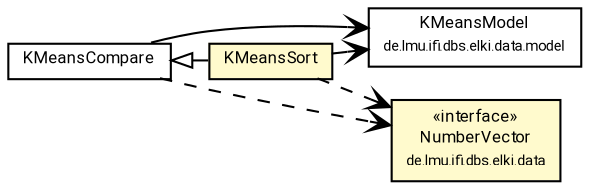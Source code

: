#!/usr/local/bin/dot
#
# Class diagram 
# Generated by UMLGraph version R5_7_2-60-g0e99a6 (http://www.spinellis.gr/umlgraph/)
#

digraph G {
	graph [fontnames="svg"]
	edge [fontname="Roboto",fontsize=7,labelfontname="Roboto",labelfontsize=7,color="black"];
	node [fontname="Roboto",fontcolor="black",fontsize=8,shape=plaintext,margin=0,width=0,height=0];
	nodesep=0.15;
	ranksep=0.25;
	rankdir=LR;
	// de.lmu.ifi.dbs.elki.data.model.KMeansModel
	c5751834 [label=<<table title="de.lmu.ifi.dbs.elki.data.model.KMeansModel" border="0" cellborder="1" cellspacing="0" cellpadding="2" href="../../../data/model/KMeansModel.html" target="_parent">
		<tr><td><table border="0" cellspacing="0" cellpadding="1">
		<tr><td align="center" balign="center"> <font face="Roboto">KMeansModel</font> </td></tr>
		<tr><td align="center" balign="center"> <font face="Roboto" point-size="7.0">de.lmu.ifi.dbs.elki.data.model</font> </td></tr>
		</table></td></tr>
		</table>>, URL="../../../data/model/KMeansModel.html"];
	// de.lmu.ifi.dbs.elki.algorithm.clustering.kmeans.KMeansSort<V extends de.lmu.ifi.dbs.elki.data.NumberVector>
	c5752054 [label=<<table title="de.lmu.ifi.dbs.elki.algorithm.clustering.kmeans.KMeansSort" border="0" cellborder="1" cellspacing="0" cellpadding="2" bgcolor="lemonChiffon" href="KMeansSort.html" target="_parent">
		<tr><td><table border="0" cellspacing="0" cellpadding="1">
		<tr><td align="center" balign="center"> <font face="Roboto">KMeansSort</font> </td></tr>
		</table></td></tr>
		</table>>, URL="KMeansSort.html"];
	// de.lmu.ifi.dbs.elki.algorithm.clustering.kmeans.KMeansCompare<V extends de.lmu.ifi.dbs.elki.data.NumberVector>
	c5752110 [label=<<table title="de.lmu.ifi.dbs.elki.algorithm.clustering.kmeans.KMeansCompare" border="0" cellborder="1" cellspacing="0" cellpadding="2" href="KMeansCompare.html" target="_parent">
		<tr><td><table border="0" cellspacing="0" cellpadding="1">
		<tr><td align="center" balign="center"> <font face="Roboto">KMeansCompare</font> </td></tr>
		</table></td></tr>
		</table>>, URL="KMeansCompare.html"];
	// de.lmu.ifi.dbs.elki.data.NumberVector
	c5752401 [label=<<table title="de.lmu.ifi.dbs.elki.data.NumberVector" border="0" cellborder="1" cellspacing="0" cellpadding="2" bgcolor="LemonChiffon" href="../../../data/NumberVector.html" target="_parent">
		<tr><td><table border="0" cellspacing="0" cellpadding="1">
		<tr><td align="center" balign="center"> &#171;interface&#187; </td></tr>
		<tr><td align="center" balign="center"> <font face="Roboto">NumberVector</font> </td></tr>
		<tr><td align="center" balign="center"> <font face="Roboto" point-size="7.0">de.lmu.ifi.dbs.elki.data</font> </td></tr>
		</table></td></tr>
		</table>>, URL="../../../data/NumberVector.html"];
	// de.lmu.ifi.dbs.elki.algorithm.clustering.kmeans.KMeansSort<V extends de.lmu.ifi.dbs.elki.data.NumberVector> extends de.lmu.ifi.dbs.elki.algorithm.clustering.kmeans.KMeansCompare<V extends de.lmu.ifi.dbs.elki.data.NumberVector>
	c5752110 -> c5752054 [arrowtail=empty,dir=back,weight=10];
	// de.lmu.ifi.dbs.elki.algorithm.clustering.kmeans.KMeansSort<V extends de.lmu.ifi.dbs.elki.data.NumberVector> navassoc de.lmu.ifi.dbs.elki.data.model.KMeansModel
	c5752054 -> c5751834 [arrowhead=open,weight=1];
	// de.lmu.ifi.dbs.elki.algorithm.clustering.kmeans.KMeansCompare<V extends de.lmu.ifi.dbs.elki.data.NumberVector> navassoc de.lmu.ifi.dbs.elki.data.model.KMeansModel
	c5752110 -> c5751834 [arrowhead=open,weight=1];
	// de.lmu.ifi.dbs.elki.algorithm.clustering.kmeans.KMeansSort<V extends de.lmu.ifi.dbs.elki.data.NumberVector> depend de.lmu.ifi.dbs.elki.data.NumberVector
	c5752054 -> c5752401 [arrowhead=open,style=dashed,weight=0];
	// de.lmu.ifi.dbs.elki.algorithm.clustering.kmeans.KMeansCompare<V extends de.lmu.ifi.dbs.elki.data.NumberVector> depend de.lmu.ifi.dbs.elki.data.NumberVector
	c5752110 -> c5752401 [arrowhead=open,style=dashed,weight=0];
}

